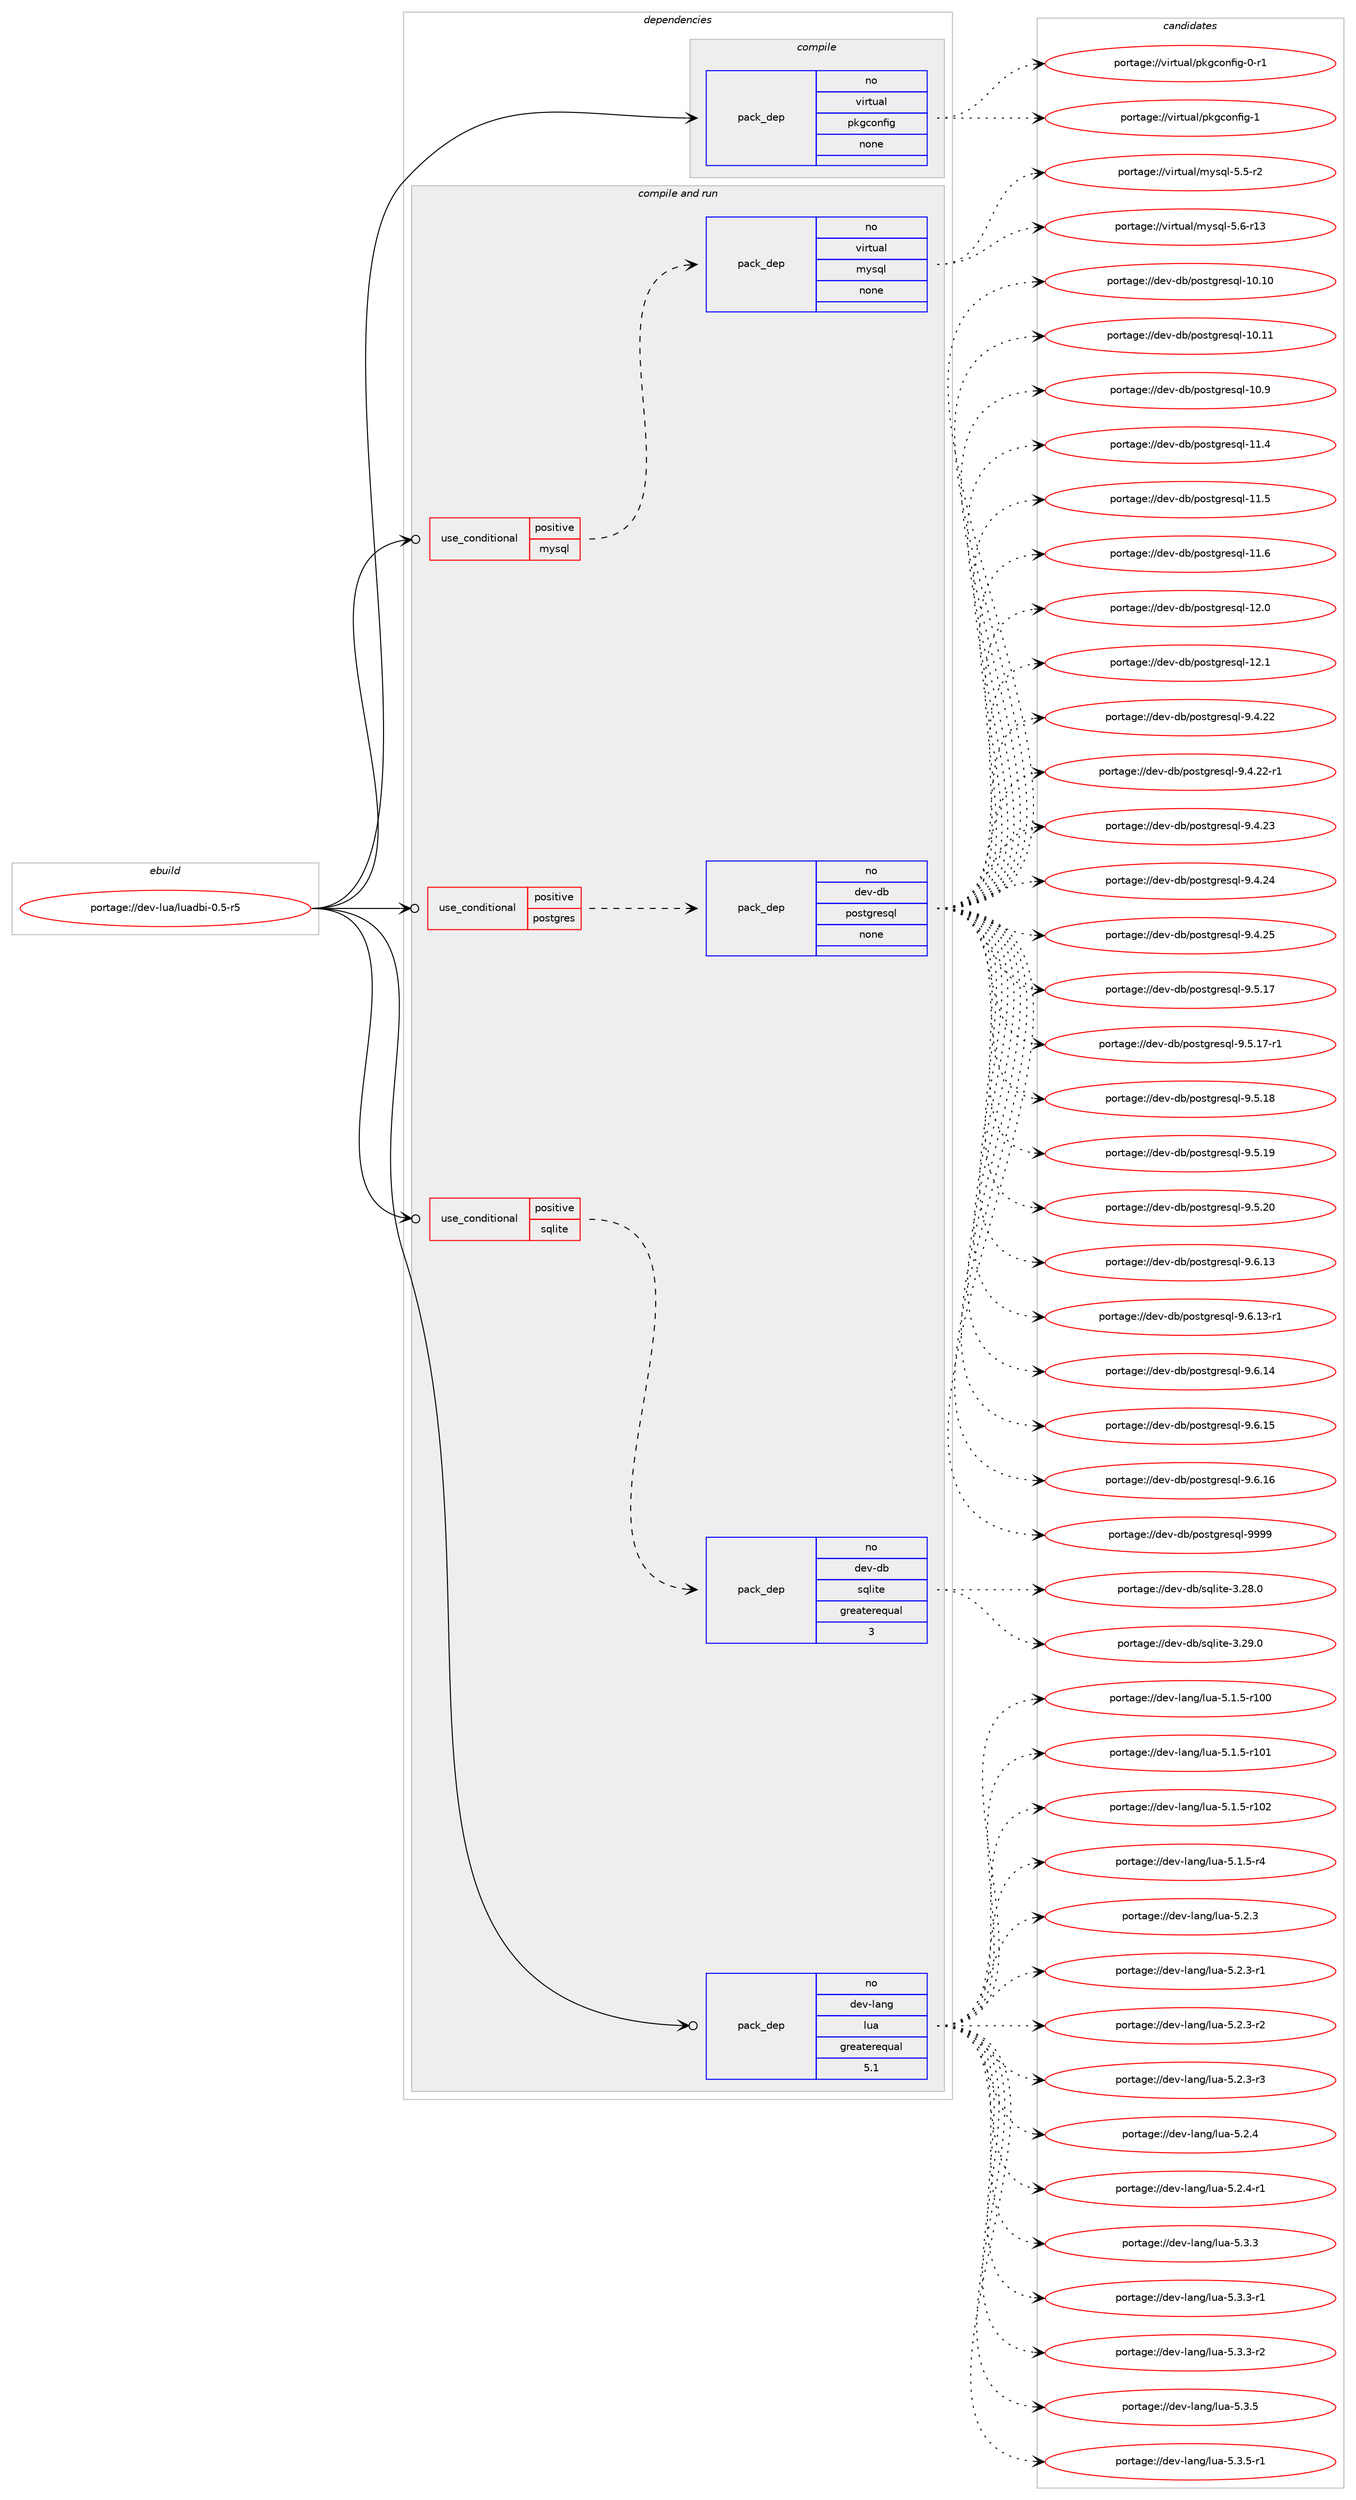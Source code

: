 digraph prolog {

# *************
# Graph options
# *************

newrank=true;
concentrate=true;
compound=true;
graph [rankdir=LR,fontname=Helvetica,fontsize=10,ranksep=1.5];#, ranksep=2.5, nodesep=0.2];
edge  [arrowhead=vee];
node  [fontname=Helvetica,fontsize=10];

# **********
# The ebuild
# **********

subgraph cluster_leftcol {
color=gray;
rank=same;
label=<<i>ebuild</i>>;
id [label="portage://dev-lua/luadbi-0.5-r5", color=red, width=4, href="../dev-lua/luadbi-0.5-r5.svg"];
}

# ****************
# The dependencies
# ****************

subgraph cluster_midcol {
color=gray;
label=<<i>dependencies</i>>;
subgraph cluster_compile {
fillcolor="#eeeeee";
style=filled;
label=<<i>compile</i>>;
subgraph pack80033 {
dependency105450 [label=<<TABLE BORDER="0" CELLBORDER="1" CELLSPACING="0" CELLPADDING="4" WIDTH="220"><TR><TD ROWSPAN="6" CELLPADDING="30">pack_dep</TD></TR><TR><TD WIDTH="110">no</TD></TR><TR><TD>virtual</TD></TR><TR><TD>pkgconfig</TD></TR><TR><TD>none</TD></TR><TR><TD></TD></TR></TABLE>>, shape=none, color=blue];
}
id:e -> dependency105450:w [weight=20,style="solid",arrowhead="vee"];
}
subgraph cluster_compileandrun {
fillcolor="#eeeeee";
style=filled;
label=<<i>compile and run</i>>;
subgraph cond22273 {
dependency105451 [label=<<TABLE BORDER="0" CELLBORDER="1" CELLSPACING="0" CELLPADDING="4"><TR><TD ROWSPAN="3" CELLPADDING="10">use_conditional</TD></TR><TR><TD>positive</TD></TR><TR><TD>mysql</TD></TR></TABLE>>, shape=none, color=red];
subgraph pack80034 {
dependency105452 [label=<<TABLE BORDER="0" CELLBORDER="1" CELLSPACING="0" CELLPADDING="4" WIDTH="220"><TR><TD ROWSPAN="6" CELLPADDING="30">pack_dep</TD></TR><TR><TD WIDTH="110">no</TD></TR><TR><TD>virtual</TD></TR><TR><TD>mysql</TD></TR><TR><TD>none</TD></TR><TR><TD></TD></TR></TABLE>>, shape=none, color=blue];
}
dependency105451:e -> dependency105452:w [weight=20,style="dashed",arrowhead="vee"];
}
id:e -> dependency105451:w [weight=20,style="solid",arrowhead="odotvee"];
subgraph cond22274 {
dependency105453 [label=<<TABLE BORDER="0" CELLBORDER="1" CELLSPACING="0" CELLPADDING="4"><TR><TD ROWSPAN="3" CELLPADDING="10">use_conditional</TD></TR><TR><TD>positive</TD></TR><TR><TD>postgres</TD></TR></TABLE>>, shape=none, color=red];
subgraph pack80035 {
dependency105454 [label=<<TABLE BORDER="0" CELLBORDER="1" CELLSPACING="0" CELLPADDING="4" WIDTH="220"><TR><TD ROWSPAN="6" CELLPADDING="30">pack_dep</TD></TR><TR><TD WIDTH="110">no</TD></TR><TR><TD>dev-db</TD></TR><TR><TD>postgresql</TD></TR><TR><TD>none</TD></TR><TR><TD></TD></TR></TABLE>>, shape=none, color=blue];
}
dependency105453:e -> dependency105454:w [weight=20,style="dashed",arrowhead="vee"];
}
id:e -> dependency105453:w [weight=20,style="solid",arrowhead="odotvee"];
subgraph cond22275 {
dependency105455 [label=<<TABLE BORDER="0" CELLBORDER="1" CELLSPACING="0" CELLPADDING="4"><TR><TD ROWSPAN="3" CELLPADDING="10">use_conditional</TD></TR><TR><TD>positive</TD></TR><TR><TD>sqlite</TD></TR></TABLE>>, shape=none, color=red];
subgraph pack80036 {
dependency105456 [label=<<TABLE BORDER="0" CELLBORDER="1" CELLSPACING="0" CELLPADDING="4" WIDTH="220"><TR><TD ROWSPAN="6" CELLPADDING="30">pack_dep</TD></TR><TR><TD WIDTH="110">no</TD></TR><TR><TD>dev-db</TD></TR><TR><TD>sqlite</TD></TR><TR><TD>greaterequal</TD></TR><TR><TD>3</TD></TR></TABLE>>, shape=none, color=blue];
}
dependency105455:e -> dependency105456:w [weight=20,style="dashed",arrowhead="vee"];
}
id:e -> dependency105455:w [weight=20,style="solid",arrowhead="odotvee"];
subgraph pack80037 {
dependency105457 [label=<<TABLE BORDER="0" CELLBORDER="1" CELLSPACING="0" CELLPADDING="4" WIDTH="220"><TR><TD ROWSPAN="6" CELLPADDING="30">pack_dep</TD></TR><TR><TD WIDTH="110">no</TD></TR><TR><TD>dev-lang</TD></TR><TR><TD>lua</TD></TR><TR><TD>greaterequal</TD></TR><TR><TD>5.1</TD></TR></TABLE>>, shape=none, color=blue];
}
id:e -> dependency105457:w [weight=20,style="solid",arrowhead="odotvee"];
}
subgraph cluster_run {
fillcolor="#eeeeee";
style=filled;
label=<<i>run</i>>;
}
}

# **************
# The candidates
# **************

subgraph cluster_choices {
rank=same;
color=gray;
label=<<i>candidates</i>>;

subgraph choice80033 {
color=black;
nodesep=1;
choiceportage11810511411611797108471121071039911111010210510345484511449 [label="portage://virtual/pkgconfig-0-r1", color=red, width=4,href="../virtual/pkgconfig-0-r1.svg"];
choiceportage1181051141161179710847112107103991111101021051034549 [label="portage://virtual/pkgconfig-1", color=red, width=4,href="../virtual/pkgconfig-1.svg"];
dependency105450:e -> choiceportage11810511411611797108471121071039911111010210510345484511449:w [style=dotted,weight="100"];
dependency105450:e -> choiceportage1181051141161179710847112107103991111101021051034549:w [style=dotted,weight="100"];
}
subgraph choice80034 {
color=black;
nodesep=1;
choiceportage1181051141161179710847109121115113108455346534511450 [label="portage://virtual/mysql-5.5-r2", color=red, width=4,href="../virtual/mysql-5.5-r2.svg"];
choiceportage118105114116117971084710912111511310845534654451144951 [label="portage://virtual/mysql-5.6-r13", color=red, width=4,href="../virtual/mysql-5.6-r13.svg"];
dependency105452:e -> choiceportage1181051141161179710847109121115113108455346534511450:w [style=dotted,weight="100"];
dependency105452:e -> choiceportage118105114116117971084710912111511310845534654451144951:w [style=dotted,weight="100"];
}
subgraph choice80035 {
color=black;
nodesep=1;
choiceportage100101118451009847112111115116103114101115113108454948464948 [label="portage://dev-db/postgresql-10.10", color=red, width=4,href="../dev-db/postgresql-10.10.svg"];
choiceportage100101118451009847112111115116103114101115113108454948464949 [label="portage://dev-db/postgresql-10.11", color=red, width=4,href="../dev-db/postgresql-10.11.svg"];
choiceportage1001011184510098471121111151161031141011151131084549484657 [label="portage://dev-db/postgresql-10.9", color=red, width=4,href="../dev-db/postgresql-10.9.svg"];
choiceportage1001011184510098471121111151161031141011151131084549494652 [label="portage://dev-db/postgresql-11.4", color=red, width=4,href="../dev-db/postgresql-11.4.svg"];
choiceportage1001011184510098471121111151161031141011151131084549494653 [label="portage://dev-db/postgresql-11.5", color=red, width=4,href="../dev-db/postgresql-11.5.svg"];
choiceportage1001011184510098471121111151161031141011151131084549494654 [label="portage://dev-db/postgresql-11.6", color=red, width=4,href="../dev-db/postgresql-11.6.svg"];
choiceportage1001011184510098471121111151161031141011151131084549504648 [label="portage://dev-db/postgresql-12.0", color=red, width=4,href="../dev-db/postgresql-12.0.svg"];
choiceportage1001011184510098471121111151161031141011151131084549504649 [label="portage://dev-db/postgresql-12.1", color=red, width=4,href="../dev-db/postgresql-12.1.svg"];
choiceportage10010111845100984711211111511610311410111511310845574652465050 [label="portage://dev-db/postgresql-9.4.22", color=red, width=4,href="../dev-db/postgresql-9.4.22.svg"];
choiceportage100101118451009847112111115116103114101115113108455746524650504511449 [label="portage://dev-db/postgresql-9.4.22-r1", color=red, width=4,href="../dev-db/postgresql-9.4.22-r1.svg"];
choiceportage10010111845100984711211111511610311410111511310845574652465051 [label="portage://dev-db/postgresql-9.4.23", color=red, width=4,href="../dev-db/postgresql-9.4.23.svg"];
choiceportage10010111845100984711211111511610311410111511310845574652465052 [label="portage://dev-db/postgresql-9.4.24", color=red, width=4,href="../dev-db/postgresql-9.4.24.svg"];
choiceportage10010111845100984711211111511610311410111511310845574652465053 [label="portage://dev-db/postgresql-9.4.25", color=red, width=4,href="../dev-db/postgresql-9.4.25.svg"];
choiceportage10010111845100984711211111511610311410111511310845574653464955 [label="portage://dev-db/postgresql-9.5.17", color=red, width=4,href="../dev-db/postgresql-9.5.17.svg"];
choiceportage100101118451009847112111115116103114101115113108455746534649554511449 [label="portage://dev-db/postgresql-9.5.17-r1", color=red, width=4,href="../dev-db/postgresql-9.5.17-r1.svg"];
choiceportage10010111845100984711211111511610311410111511310845574653464956 [label="portage://dev-db/postgresql-9.5.18", color=red, width=4,href="../dev-db/postgresql-9.5.18.svg"];
choiceportage10010111845100984711211111511610311410111511310845574653464957 [label="portage://dev-db/postgresql-9.5.19", color=red, width=4,href="../dev-db/postgresql-9.5.19.svg"];
choiceportage10010111845100984711211111511610311410111511310845574653465048 [label="portage://dev-db/postgresql-9.5.20", color=red, width=4,href="../dev-db/postgresql-9.5.20.svg"];
choiceportage10010111845100984711211111511610311410111511310845574654464951 [label="portage://dev-db/postgresql-9.6.13", color=red, width=4,href="../dev-db/postgresql-9.6.13.svg"];
choiceportage100101118451009847112111115116103114101115113108455746544649514511449 [label="portage://dev-db/postgresql-9.6.13-r1", color=red, width=4,href="../dev-db/postgresql-9.6.13-r1.svg"];
choiceportage10010111845100984711211111511610311410111511310845574654464952 [label="portage://dev-db/postgresql-9.6.14", color=red, width=4,href="../dev-db/postgresql-9.6.14.svg"];
choiceportage10010111845100984711211111511610311410111511310845574654464953 [label="portage://dev-db/postgresql-9.6.15", color=red, width=4,href="../dev-db/postgresql-9.6.15.svg"];
choiceportage10010111845100984711211111511610311410111511310845574654464954 [label="portage://dev-db/postgresql-9.6.16", color=red, width=4,href="../dev-db/postgresql-9.6.16.svg"];
choiceportage1001011184510098471121111151161031141011151131084557575757 [label="portage://dev-db/postgresql-9999", color=red, width=4,href="../dev-db/postgresql-9999.svg"];
dependency105454:e -> choiceportage100101118451009847112111115116103114101115113108454948464948:w [style=dotted,weight="100"];
dependency105454:e -> choiceportage100101118451009847112111115116103114101115113108454948464949:w [style=dotted,weight="100"];
dependency105454:e -> choiceportage1001011184510098471121111151161031141011151131084549484657:w [style=dotted,weight="100"];
dependency105454:e -> choiceportage1001011184510098471121111151161031141011151131084549494652:w [style=dotted,weight="100"];
dependency105454:e -> choiceportage1001011184510098471121111151161031141011151131084549494653:w [style=dotted,weight="100"];
dependency105454:e -> choiceportage1001011184510098471121111151161031141011151131084549494654:w [style=dotted,weight="100"];
dependency105454:e -> choiceportage1001011184510098471121111151161031141011151131084549504648:w [style=dotted,weight="100"];
dependency105454:e -> choiceportage1001011184510098471121111151161031141011151131084549504649:w [style=dotted,weight="100"];
dependency105454:e -> choiceportage10010111845100984711211111511610311410111511310845574652465050:w [style=dotted,weight="100"];
dependency105454:e -> choiceportage100101118451009847112111115116103114101115113108455746524650504511449:w [style=dotted,weight="100"];
dependency105454:e -> choiceportage10010111845100984711211111511610311410111511310845574652465051:w [style=dotted,weight="100"];
dependency105454:e -> choiceportage10010111845100984711211111511610311410111511310845574652465052:w [style=dotted,weight="100"];
dependency105454:e -> choiceportage10010111845100984711211111511610311410111511310845574652465053:w [style=dotted,weight="100"];
dependency105454:e -> choiceportage10010111845100984711211111511610311410111511310845574653464955:w [style=dotted,weight="100"];
dependency105454:e -> choiceportage100101118451009847112111115116103114101115113108455746534649554511449:w [style=dotted,weight="100"];
dependency105454:e -> choiceportage10010111845100984711211111511610311410111511310845574653464956:w [style=dotted,weight="100"];
dependency105454:e -> choiceportage10010111845100984711211111511610311410111511310845574653464957:w [style=dotted,weight="100"];
dependency105454:e -> choiceportage10010111845100984711211111511610311410111511310845574653465048:w [style=dotted,weight="100"];
dependency105454:e -> choiceportage10010111845100984711211111511610311410111511310845574654464951:w [style=dotted,weight="100"];
dependency105454:e -> choiceportage100101118451009847112111115116103114101115113108455746544649514511449:w [style=dotted,weight="100"];
dependency105454:e -> choiceportage10010111845100984711211111511610311410111511310845574654464952:w [style=dotted,weight="100"];
dependency105454:e -> choiceportage10010111845100984711211111511610311410111511310845574654464953:w [style=dotted,weight="100"];
dependency105454:e -> choiceportage10010111845100984711211111511610311410111511310845574654464954:w [style=dotted,weight="100"];
dependency105454:e -> choiceportage1001011184510098471121111151161031141011151131084557575757:w [style=dotted,weight="100"];
}
subgraph choice80036 {
color=black;
nodesep=1;
choiceportage10010111845100984711511310810511610145514650564648 [label="portage://dev-db/sqlite-3.28.0", color=red, width=4,href="../dev-db/sqlite-3.28.0.svg"];
choiceportage10010111845100984711511310810511610145514650574648 [label="portage://dev-db/sqlite-3.29.0", color=red, width=4,href="../dev-db/sqlite-3.29.0.svg"];
dependency105456:e -> choiceportage10010111845100984711511310810511610145514650564648:w [style=dotted,weight="100"];
dependency105456:e -> choiceportage10010111845100984711511310810511610145514650574648:w [style=dotted,weight="100"];
}
subgraph choice80037 {
color=black;
nodesep=1;
choiceportage1001011184510897110103471081179745534649465345114494848 [label="portage://dev-lang/lua-5.1.5-r100", color=red, width=4,href="../dev-lang/lua-5.1.5-r100.svg"];
choiceportage1001011184510897110103471081179745534649465345114494849 [label="portage://dev-lang/lua-5.1.5-r101", color=red, width=4,href="../dev-lang/lua-5.1.5-r101.svg"];
choiceportage1001011184510897110103471081179745534649465345114494850 [label="portage://dev-lang/lua-5.1.5-r102", color=red, width=4,href="../dev-lang/lua-5.1.5-r102.svg"];
choiceportage100101118451089711010347108117974553464946534511452 [label="portage://dev-lang/lua-5.1.5-r4", color=red, width=4,href="../dev-lang/lua-5.1.5-r4.svg"];
choiceportage10010111845108971101034710811797455346504651 [label="portage://dev-lang/lua-5.2.3", color=red, width=4,href="../dev-lang/lua-5.2.3.svg"];
choiceportage100101118451089711010347108117974553465046514511449 [label="portage://dev-lang/lua-5.2.3-r1", color=red, width=4,href="../dev-lang/lua-5.2.3-r1.svg"];
choiceportage100101118451089711010347108117974553465046514511450 [label="portage://dev-lang/lua-5.2.3-r2", color=red, width=4,href="../dev-lang/lua-5.2.3-r2.svg"];
choiceportage100101118451089711010347108117974553465046514511451 [label="portage://dev-lang/lua-5.2.3-r3", color=red, width=4,href="../dev-lang/lua-5.2.3-r3.svg"];
choiceportage10010111845108971101034710811797455346504652 [label="portage://dev-lang/lua-5.2.4", color=red, width=4,href="../dev-lang/lua-5.2.4.svg"];
choiceportage100101118451089711010347108117974553465046524511449 [label="portage://dev-lang/lua-5.2.4-r1", color=red, width=4,href="../dev-lang/lua-5.2.4-r1.svg"];
choiceportage10010111845108971101034710811797455346514651 [label="portage://dev-lang/lua-5.3.3", color=red, width=4,href="../dev-lang/lua-5.3.3.svg"];
choiceportage100101118451089711010347108117974553465146514511449 [label="portage://dev-lang/lua-5.3.3-r1", color=red, width=4,href="../dev-lang/lua-5.3.3-r1.svg"];
choiceportage100101118451089711010347108117974553465146514511450 [label="portage://dev-lang/lua-5.3.3-r2", color=red, width=4,href="../dev-lang/lua-5.3.3-r2.svg"];
choiceportage10010111845108971101034710811797455346514653 [label="portage://dev-lang/lua-5.3.5", color=red, width=4,href="../dev-lang/lua-5.3.5.svg"];
choiceportage100101118451089711010347108117974553465146534511449 [label="portage://dev-lang/lua-5.3.5-r1", color=red, width=4,href="../dev-lang/lua-5.3.5-r1.svg"];
dependency105457:e -> choiceportage1001011184510897110103471081179745534649465345114494848:w [style=dotted,weight="100"];
dependency105457:e -> choiceportage1001011184510897110103471081179745534649465345114494849:w [style=dotted,weight="100"];
dependency105457:e -> choiceportage1001011184510897110103471081179745534649465345114494850:w [style=dotted,weight="100"];
dependency105457:e -> choiceportage100101118451089711010347108117974553464946534511452:w [style=dotted,weight="100"];
dependency105457:e -> choiceportage10010111845108971101034710811797455346504651:w [style=dotted,weight="100"];
dependency105457:e -> choiceportage100101118451089711010347108117974553465046514511449:w [style=dotted,weight="100"];
dependency105457:e -> choiceportage100101118451089711010347108117974553465046514511450:w [style=dotted,weight="100"];
dependency105457:e -> choiceportage100101118451089711010347108117974553465046514511451:w [style=dotted,weight="100"];
dependency105457:e -> choiceportage10010111845108971101034710811797455346504652:w [style=dotted,weight="100"];
dependency105457:e -> choiceportage100101118451089711010347108117974553465046524511449:w [style=dotted,weight="100"];
dependency105457:e -> choiceportage10010111845108971101034710811797455346514651:w [style=dotted,weight="100"];
dependency105457:e -> choiceportage100101118451089711010347108117974553465146514511449:w [style=dotted,weight="100"];
dependency105457:e -> choiceportage100101118451089711010347108117974553465146514511450:w [style=dotted,weight="100"];
dependency105457:e -> choiceportage10010111845108971101034710811797455346514653:w [style=dotted,weight="100"];
dependency105457:e -> choiceportage100101118451089711010347108117974553465146534511449:w [style=dotted,weight="100"];
}
}

}
